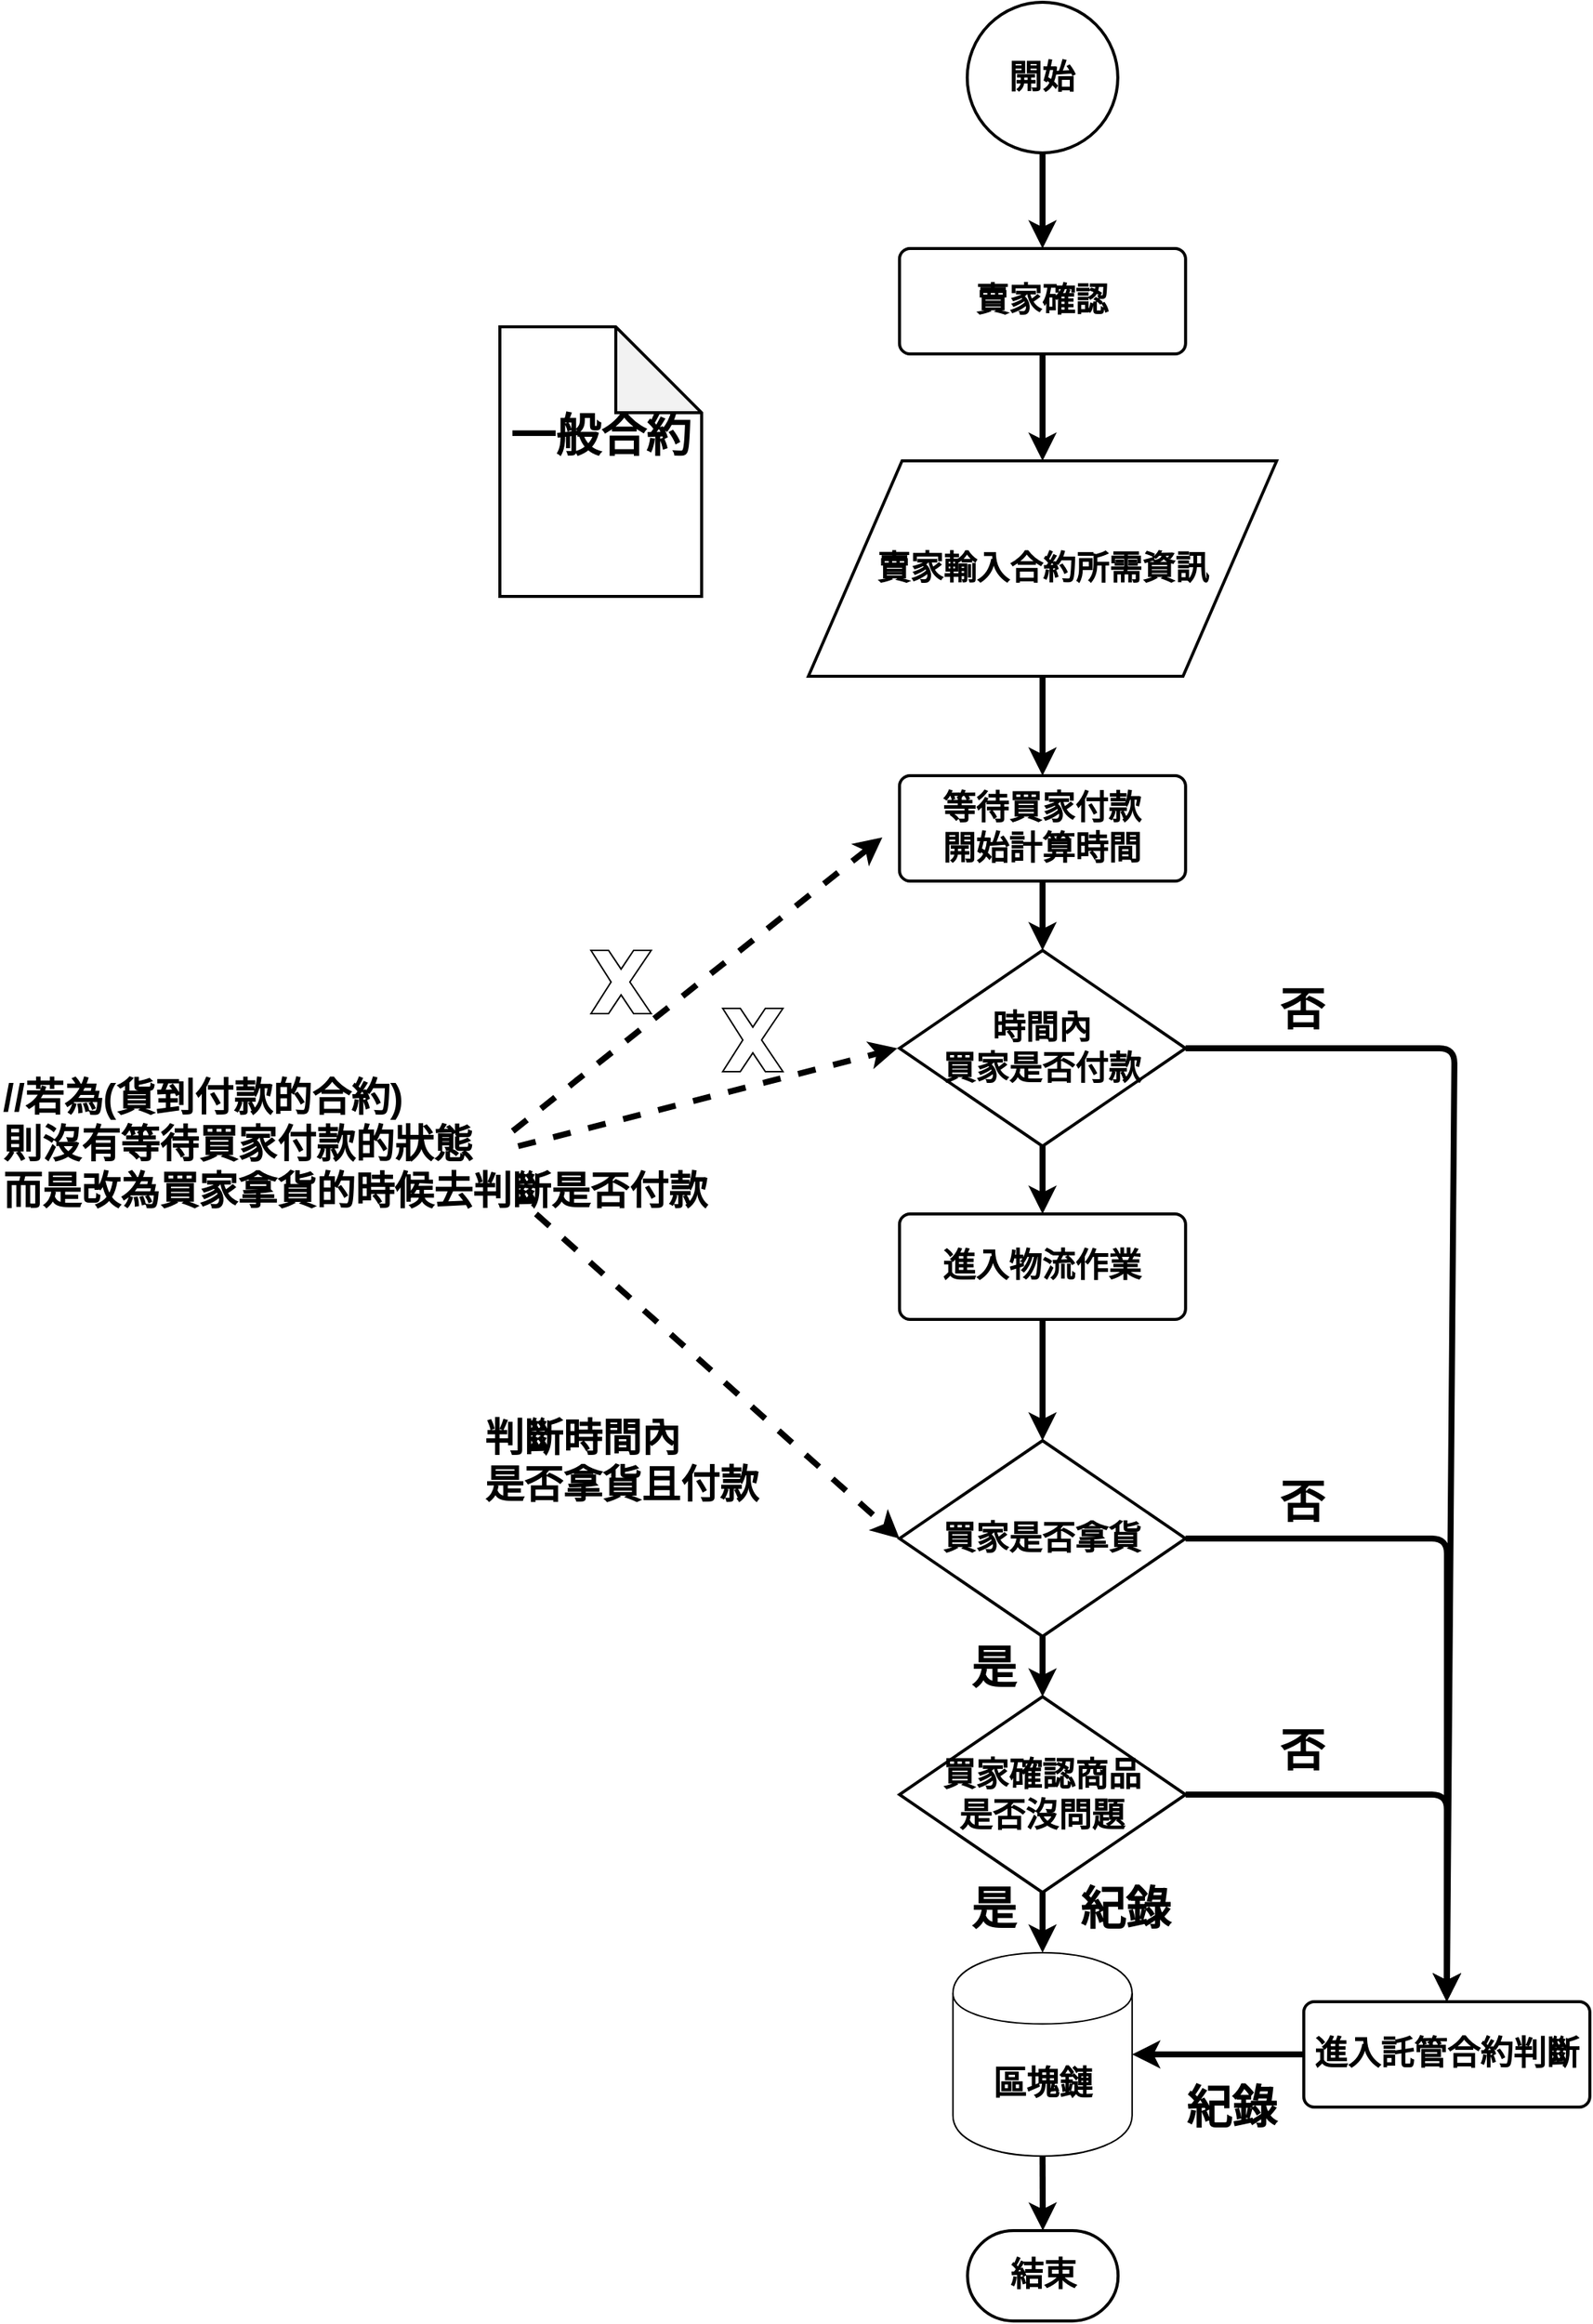 <mxfile version="10.6.5" type="device"><diagram id="7m6GFeR-HeiL8eFcoDka" name="第 1 页"><mxGraphModel dx="-466" dy="-424" grid="1" gridSize="10" guides="1" tooltips="1" connect="1" arrows="1" fold="1" page="1" pageScale="1" pageWidth="827" pageHeight="1169" math="0" shadow="0"><root><mxCell id="0"/><mxCell id="1" parent="0"/><mxCell id="Ci4ReTDveC5DrMI0g0zJ-5" value="" style="endArrow=classic;html=1;dashed=1;strokeWidth=4;exitX=0.695;exitY=0.8;exitDx=0;exitDy=0;exitPerimeter=0;" parent="1" source="Ci4ReTDveC5DrMI0g0zJ-1" edge="1"><mxGeometry width="50" height="50" relative="1" as="geometry"><mxPoint x="1875" y="2023.5" as="sourcePoint"/><mxPoint x="2240" y="1910" as="targetPoint"/></mxGeometry></mxCell><mxCell id="sRMsHxi-FIiwc6panzVk-1" value="&lt;font style=&quot;font-size: 22px&quot;&gt;&lt;b&gt;開始&lt;/b&gt;&lt;/font&gt;" style="strokeWidth=2;html=1;shape=mxgraph.flowchart.start_2;whiteSpace=wrap;align=center;" parent="1" vertex="1"><mxGeometry x="2296.4" y="1355.5" width="100" height="100" as="geometry"/></mxCell><mxCell id="sRMsHxi-FIiwc6panzVk-2" value="&lt;span&gt;&lt;font style=&quot;font-size: 22px&quot;&gt;&lt;b&gt;賣家確認&lt;/b&gt;&lt;/font&gt;&lt;/span&gt;" style="rounded=1;whiteSpace=wrap;html=1;absoluteArcSize=1;arcSize=14;strokeWidth=2;align=center;" parent="1" vertex="1"><mxGeometry x="2251.4" y="1519.0" width="190" height="70" as="geometry"/></mxCell><mxCell id="sRMsHxi-FIiwc6panzVk-3" value="&lt;b&gt;結束&lt;/b&gt;" style="strokeWidth=2;html=1;shape=mxgraph.flowchart.terminator;whiteSpace=wrap;fontSize=22;align=center;" parent="1" vertex="1"><mxGeometry x="2296.6" y="2835.0" width="100" height="60" as="geometry"/></mxCell><mxCell id="sRMsHxi-FIiwc6panzVk-4" value="&lt;font style=&quot;font-size: 22px&quot;&gt;&lt;b&gt;賣家輸入合約所需資訊&lt;/b&gt;&lt;/font&gt;" style="shape=parallelogram;perimeter=parallelogramPerimeter;whiteSpace=wrap;html=1;align=center;strokeWidth=2;" parent="1" vertex="1"><mxGeometry x="2190.9" y="1660" width="311" height="143" as="geometry"/></mxCell><mxCell id="sRMsHxi-FIiwc6panzVk-5" value="&lt;font style=&quot;font-size: 22px&quot;&gt;&lt;b&gt;區塊鏈&lt;/b&gt;&lt;/font&gt;" style="shape=cylinder;whiteSpace=wrap;html=1;boundedLbl=1;backgroundOutline=1;align=center;" parent="1" vertex="1"><mxGeometry x="2286.9" y="2650.5" width="119" height="135" as="geometry"/></mxCell><mxCell id="sRMsHxi-FIiwc6panzVk-6" value="&lt;font style=&quot;font-size: 30px&quot;&gt;&lt;b&gt;紀錄&lt;/b&gt;&lt;/font&gt;" style="text;html=1;resizable=0;points=[];autosize=1;align=center;verticalAlign=top;spacingTop=-4;" parent="1" vertex="1"><mxGeometry x="2361.2" y="2600.5" width="80" height="20" as="geometry"/></mxCell><mxCell id="sRMsHxi-FIiwc6panzVk-7" value="" style="endArrow=classic;html=1;strokeWidth=4;align=center;exitX=0.5;exitY=1;exitDx=0;exitDy=0;entryX=0.5;entryY=0;entryDx=0;entryDy=0;entryPerimeter=0;" parent="1" source="sRMsHxi-FIiwc6panzVk-12" target="sRMsHxi-FIiwc6panzVk-10" edge="1"><mxGeometry width="50" height="50" relative="1" as="geometry"><mxPoint x="2100.0" y="1873.0" as="sourcePoint"/><mxPoint x="2100.0" y="1939.0" as="targetPoint"/></mxGeometry></mxCell><mxCell id="sRMsHxi-FIiwc6panzVk-8" value="" style="endArrow=classic;html=1;strokeWidth=4;fontSize=4;exitX=0.5;exitY=1;exitDx=0;exitDy=0;exitPerimeter=0;entryX=0.5;entryY=0;entryDx=0;entryDy=0;align=center;" parent="1" source="sRMsHxi-FIiwc6panzVk-1" target="sRMsHxi-FIiwc6panzVk-2" edge="1"><mxGeometry width="50" height="50" relative="1" as="geometry"><mxPoint x="2010.0" y="2015.5" as="sourcePoint"/><mxPoint x="2060.0" y="1965.5" as="targetPoint"/></mxGeometry></mxCell><mxCell id="sRMsHxi-FIiwc6panzVk-9" value="" style="endArrow=classic;html=1;strokeWidth=4;fontSize=22;align=center;exitX=0.5;exitY=1;exitDx=0;exitDy=0;entryX=0.5;entryY=0;entryDx=0;entryDy=0;" parent="1" source="sRMsHxi-FIiwc6panzVk-2" target="sRMsHxi-FIiwc6panzVk-4" edge="1"><mxGeometry width="50" height="50" relative="1" as="geometry"><mxPoint x="2112.5" y="1969.0" as="sourcePoint"/><mxPoint x="2162.5" y="1919.0" as="targetPoint"/></mxGeometry></mxCell><mxCell id="NWgiaXUTQcSj3SXdiikK-1" style="edgeStyle=orthogonalEdgeStyle;rounded=0;orthogonalLoop=1;jettySize=auto;html=1;exitX=0.5;exitY=1;exitDx=0;exitDy=0;exitPerimeter=0;entryX=0.5;entryY=0;entryDx=0;entryDy=0;strokeWidth=4;" edge="1" parent="1" source="sRMsHxi-FIiwc6panzVk-10" target="sRMsHxi-FIiwc6panzVk-16"><mxGeometry relative="1" as="geometry"/></mxCell><mxCell id="sRMsHxi-FIiwc6panzVk-10" value="&lt;b&gt;時間內&lt;br&gt;買家是否付款&lt;/b&gt;" style="strokeWidth=2;html=1;shape=mxgraph.flowchart.decision;whiteSpace=wrap;fontSize=22;align=center;" parent="1" vertex="1"><mxGeometry x="2251.4" y="1985.0" width="190" height="130" as="geometry"/></mxCell><mxCell id="sRMsHxi-FIiwc6panzVk-11" value="&lt;font style=&quot;font-size: 30px&quot;&gt;&lt;b&gt;一般合約&lt;br&gt;&lt;/b&gt;&lt;br&gt;&lt;/font&gt;" style="shape=note;whiteSpace=wrap;html=1;backgroundOutline=1;darkOpacity=0.05;size=57;strokeWidth=2;" parent="1" vertex="1"><mxGeometry x="1986" y="1571" width="134" height="179" as="geometry"/></mxCell><mxCell id="sRMsHxi-FIiwc6panzVk-12" value="&lt;span&gt;&lt;font style=&quot;font-size: 22px&quot;&gt;&lt;b&gt;等待買家付款&lt;br&gt;開始計算時間&lt;/b&gt;&lt;br&gt;&lt;/font&gt;&lt;/span&gt;" style="rounded=1;whiteSpace=wrap;html=1;absoluteArcSize=1;arcSize=14;strokeWidth=2;align=center;" parent="1" vertex="1"><mxGeometry x="2251.4" y="1869.0" width="190" height="70" as="geometry"/></mxCell><mxCell id="NWgiaXUTQcSj3SXdiikK-2" style="edgeStyle=orthogonalEdgeStyle;rounded=0;orthogonalLoop=1;jettySize=auto;html=1;exitX=0.5;exitY=1;exitDx=0;exitDy=0;strokeWidth=4;" edge="1" parent="1" source="sRMsHxi-FIiwc6panzVk-16" target="sRMsHxi-FIiwc6panzVk-18"><mxGeometry relative="1" as="geometry"/></mxCell><mxCell id="sRMsHxi-FIiwc6panzVk-16" value="&lt;span&gt;&lt;font&gt;&lt;font style=&quot;font-size: 22px&quot;&gt;&lt;b&gt;進入物流作業&lt;/b&gt;&lt;/font&gt;&lt;br&gt;&lt;/font&gt;&lt;/span&gt;" style="rounded=1;whiteSpace=wrap;html=1;absoluteArcSize=1;arcSize=14;strokeWidth=2;align=center;" parent="1" vertex="1"><mxGeometry x="2251.4" y="2160.0" width="190" height="70" as="geometry"/></mxCell><mxCell id="sRMsHxi-FIiwc6panzVk-18" value="&lt;b&gt;買家是否拿貨&lt;/b&gt;" style="strokeWidth=2;html=1;shape=mxgraph.flowchart.decision;whiteSpace=wrap;fontSize=22;align=center;" parent="1" vertex="1"><mxGeometry x="2251.4" y="2310.5" width="190" height="130" as="geometry"/></mxCell><mxCell id="sRMsHxi-FIiwc6panzVk-19" value="&lt;b&gt;買家確認商品&lt;br&gt;是否沒問題&lt;/b&gt;" style="strokeWidth=2;html=1;shape=mxgraph.flowchart.decision;whiteSpace=wrap;fontSize=22;align=center;" parent="1" vertex="1"><mxGeometry x="2251.4" y="2480.5" width="190" height="130" as="geometry"/></mxCell><mxCell id="sRMsHxi-FIiwc6panzVk-20" value="" style="endArrow=classic;html=1;strokeWidth=4;align=center;exitX=0.5;exitY=1;exitDx=0;exitDy=0;entryX=0.5;entryY=0;entryDx=0;entryDy=0;" parent="1" source="sRMsHxi-FIiwc6panzVk-4" target="sRMsHxi-FIiwc6panzVk-12" edge="1"><mxGeometry width="50" height="50" relative="1" as="geometry"><mxPoint x="2110.0" y="1883.0" as="sourcePoint"/><mxPoint x="2110.0" y="1949.0" as="targetPoint"/></mxGeometry></mxCell><mxCell id="sRMsHxi-FIiwc6panzVk-27" value="" style="endArrow=classic;html=1;strokeWidth=4;align=center;exitX=0.5;exitY=1;exitDx=0;exitDy=0;entryX=0.5;entryY=0;entryDx=0;entryDy=0;exitPerimeter=0;entryPerimeter=0;" parent="1" source="sRMsHxi-FIiwc6panzVk-18" target="sRMsHxi-FIiwc6panzVk-19" edge="1"><mxGeometry width="50" height="50" relative="1" as="geometry"><mxPoint x="2376.333" y="2070.167" as="sourcePoint"/><mxPoint x="2376.333" y="2115.167" as="targetPoint"/></mxGeometry></mxCell><mxCell id="sRMsHxi-FIiwc6panzVk-28" value="" style="endArrow=classic;html=1;strokeWidth=4;exitX=0.5;exitY=1;exitDx=0;exitDy=0;exitPerimeter=0;entryX=0.5;entryY=0;entryDx=0;entryDy=0;" parent="1" source="sRMsHxi-FIiwc6panzVk-19" target="sRMsHxi-FIiwc6panzVk-5" edge="1"><mxGeometry width="50" height="50" relative="1" as="geometry"><mxPoint x="2110" y="2825.5" as="sourcePoint"/><mxPoint x="2160" y="2775.5" as="targetPoint"/></mxGeometry></mxCell><mxCell id="sRMsHxi-FIiwc6panzVk-29" value="" style="endArrow=classic;html=1;strokeWidth=4;exitX=0.5;exitY=1;exitDx=0;exitDy=0;entryX=0.5;entryY=0;entryDx=0;entryDy=0;entryPerimeter=0;" parent="1" source="sRMsHxi-FIiwc6panzVk-5" target="sRMsHxi-FIiwc6panzVk-3" edge="1"><mxGeometry width="50" height="50" relative="1" as="geometry"><mxPoint x="2590" y="2805.5" as="sourcePoint"/><mxPoint x="2640" y="2755.5" as="targetPoint"/></mxGeometry></mxCell><mxCell id="sRMsHxi-FIiwc6panzVk-30" value="&lt;font style=&quot;font-size: 30px&quot;&gt;&lt;b&gt;是&lt;/b&gt;&lt;/font&gt;" style="text;html=1;resizable=0;points=[];autosize=1;align=left;verticalAlign=top;spacingTop=-4;" parent="1" vertex="1"><mxGeometry x="2296.5" y="2440.5" width="50" height="20" as="geometry"/></mxCell><mxCell id="sRMsHxi-FIiwc6panzVk-31" value="&lt;span&gt;&lt;font style=&quot;font-size: 22px&quot;&gt;&lt;b&gt;進入託管合約判斷&lt;/b&gt;&lt;br&gt;&lt;/font&gt;&lt;/span&gt;" style="rounded=1;whiteSpace=wrap;html=1;absoluteArcSize=1;arcSize=14;strokeWidth=2;align=center;" parent="1" vertex="1"><mxGeometry x="2519.9" y="2683.0" width="190" height="70" as="geometry"/></mxCell><mxCell id="sRMsHxi-FIiwc6panzVk-32" value="" style="endArrow=classic;html=1;strokeWidth=4;entryX=1;entryY=0.5;entryDx=0;entryDy=0;exitX=0;exitY=0.5;exitDx=0;exitDy=0;" parent="1" source="sRMsHxi-FIiwc6panzVk-31" target="sRMsHxi-FIiwc6panzVk-5" edge="1"><mxGeometry width="50" height="50" relative="1" as="geometry"><mxPoint x="2180" y="2965.5" as="sourcePoint"/><mxPoint x="2230" y="2915.5" as="targetPoint"/></mxGeometry></mxCell><mxCell id="sRMsHxi-FIiwc6panzVk-33" value="&lt;font size=&quot;1&quot;&gt;&lt;b style=&quot;font-size: 30px&quot;&gt;紀錄&lt;/b&gt;&lt;/font&gt;" style="text;html=1;resizable=0;points=[];autosize=1;align=left;verticalAlign=top;spacingTop=-4;" parent="1" vertex="1"><mxGeometry x="2440" y="2733" width="80" height="20" as="geometry"/></mxCell><mxCell id="sRMsHxi-FIiwc6panzVk-35" value="&lt;font size=&quot;1&quot;&gt;&lt;b style=&quot;font-size: 30px&quot;&gt;否&lt;/b&gt;&lt;/font&gt;" style="text;html=1;resizable=0;points=[];autosize=1;align=left;verticalAlign=top;spacingTop=-4;" parent="1" vertex="1"><mxGeometry x="2502" y="2003.5" width="50" height="20" as="geometry"/></mxCell><mxCell id="sRMsHxi-FIiwc6panzVk-36" value="&lt;font size=&quot;1&quot;&gt;&lt;b style=&quot;font-size: 30px&quot;&gt;是&lt;/b&gt;&lt;/font&gt;" style="text;html=1;resizable=0;points=[];autosize=1;align=left;verticalAlign=top;spacingTop=-4;" parent="1" vertex="1"><mxGeometry x="2296.5" y="2600.5" width="50" height="20" as="geometry"/></mxCell><mxCell id="sRMsHxi-FIiwc6panzVk-39" value="" style="endArrow=classic;html=1;strokeWidth=4;exitX=1;exitY=0.5;exitDx=0;exitDy=0;exitPerimeter=0;entryX=0.5;entryY=0;entryDx=0;entryDy=0;" parent="1" source="sRMsHxi-FIiwc6panzVk-10" target="sRMsHxi-FIiwc6panzVk-31" edge="1"><mxGeometry width="50" height="50" relative="1" as="geometry"><mxPoint x="2680" y="2050" as="sourcePoint"/><mxPoint x="2780" y="2050" as="targetPoint"/><Array as="points"><mxPoint x="2620" y="2050"/></Array></mxGeometry></mxCell><mxCell id="sRMsHxi-FIiwc6panzVk-41" value="" style="endArrow=classic;html=1;strokeWidth=4;exitX=1;exitY=0.5;exitDx=0;exitDy=0;exitPerimeter=0;entryX=0.5;entryY=0;entryDx=0;entryDy=0;" parent="1" source="sRMsHxi-FIiwc6panzVk-18" target="sRMsHxi-FIiwc6panzVk-31" edge="1"><mxGeometry width="50" height="50" relative="1" as="geometry"><mxPoint x="2510" y="2415.5" as="sourcePoint"/><mxPoint x="2560" y="2365.5" as="targetPoint"/><Array as="points"><mxPoint x="2615" y="2375.5"/></Array></mxGeometry></mxCell><mxCell id="sRMsHxi-FIiwc6panzVk-42" value="" style="endArrow=classic;html=1;strokeWidth=4;exitX=1;exitY=0.5;exitDx=0;exitDy=0;exitPerimeter=0;entryX=0.5;entryY=0;entryDx=0;entryDy=0;" parent="1" source="sRMsHxi-FIiwc6panzVk-19" target="sRMsHxi-FIiwc6panzVk-31" edge="1"><mxGeometry width="50" height="50" relative="1" as="geometry"><mxPoint x="2510" y="2505.5" as="sourcePoint"/><mxPoint x="2560" y="2455.5" as="targetPoint"/><Array as="points"><mxPoint x="2615" y="2545.5"/></Array></mxGeometry></mxCell><mxCell id="sRMsHxi-FIiwc6panzVk-43" value="&lt;font size=&quot;1&quot;&gt;&lt;b style=&quot;font-size: 30px&quot;&gt;否&lt;/b&gt;&lt;/font&gt;" style="text;html=1;resizable=0;points=[];autosize=1;align=left;verticalAlign=top;spacingTop=-4;" parent="1" vertex="1"><mxGeometry x="2502" y="2330.5" width="50" height="20" as="geometry"/></mxCell><mxCell id="sRMsHxi-FIiwc6panzVk-44" value="&lt;font size=&quot;1&quot;&gt;&lt;b style=&quot;font-size: 30px&quot;&gt;否&lt;/b&gt;&lt;/font&gt;" style="text;html=1;resizable=0;points=[];autosize=1;align=left;verticalAlign=top;spacingTop=-4;" parent="1" vertex="1"><mxGeometry x="2502" y="2495.5" width="50" height="20" as="geometry"/></mxCell><mxCell id="Ci4ReTDveC5DrMI0g0zJ-1" value="&lt;font style=&quot;font-size: 26px&quot;&gt;&lt;b&gt;//若為(貨到付款的合約)&lt;br&gt;則沒有等待買家付款的狀態&lt;br&gt;而是改為買家拿貨的時候去判斷是否付款&lt;/b&gt;&lt;br&gt;&lt;/font&gt;" style="text;html=1;resizable=0;points=[];autosize=1;align=left;verticalAlign=top;spacingTop=-4;" parent="1" vertex="1"><mxGeometry x="1654" y="2065" width="490" height="50" as="geometry"/></mxCell><mxCell id="Ci4ReTDveC5DrMI0g0zJ-7" value="" style="endArrow=classic;html=1;dashed=1;strokeWidth=4;exitX=0.695;exitY=0.8;exitDx=0;exitDy=0;exitPerimeter=0;" parent="1" edge="1"><mxGeometry width="50" height="50" relative="1" as="geometry"><mxPoint x="1998.143" y="2115" as="sourcePoint"/><mxPoint x="2250" y="2050" as="targetPoint"/></mxGeometry></mxCell><mxCell id="Ci4ReTDveC5DrMI0g0zJ-8" value="" style="verticalLabelPosition=bottom;verticalAlign=top;html=1;shape=mxgraph.basic.x" parent="1" vertex="1"><mxGeometry x="2046.5" y="1985" width="40" height="42" as="geometry"/></mxCell><mxCell id="Ci4ReTDveC5DrMI0g0zJ-17" value="" style="verticalLabelPosition=bottom;verticalAlign=top;html=1;shape=mxgraph.basic.x" parent="1" vertex="1"><mxGeometry x="2134" y="2023.5" width="40" height="42" as="geometry"/></mxCell><mxCell id="Ci4ReTDveC5DrMI0g0zJ-18" value="" style="endArrow=classic;html=1;dashed=1;strokeWidth=4;entryX=0;entryY=0.5;entryDx=0;entryDy=0;entryPerimeter=0;" parent="1" target="sRMsHxi-FIiwc6panzVk-18" edge="1"><mxGeometry width="50" height="50" relative="1" as="geometry"><mxPoint x="2010" y="2160" as="sourcePoint"/><mxPoint x="2260" y="2060" as="targetPoint"/></mxGeometry></mxCell><mxCell id="Ci4ReTDveC5DrMI0g0zJ-19" value="&lt;font style=&quot;font-size: 26px&quot;&gt;&lt;b&gt;判斷時間內&lt;br&gt;是否拿貨且付款&lt;/b&gt;&lt;/font&gt;" style="text;html=1;resizable=0;points=[];autosize=1;align=left;verticalAlign=top;spacingTop=-4;" parent="1" vertex="1"><mxGeometry x="1974" y="2290.5" width="200" height="40" as="geometry"/></mxCell></root></mxGraphModel></diagram></mxfile>